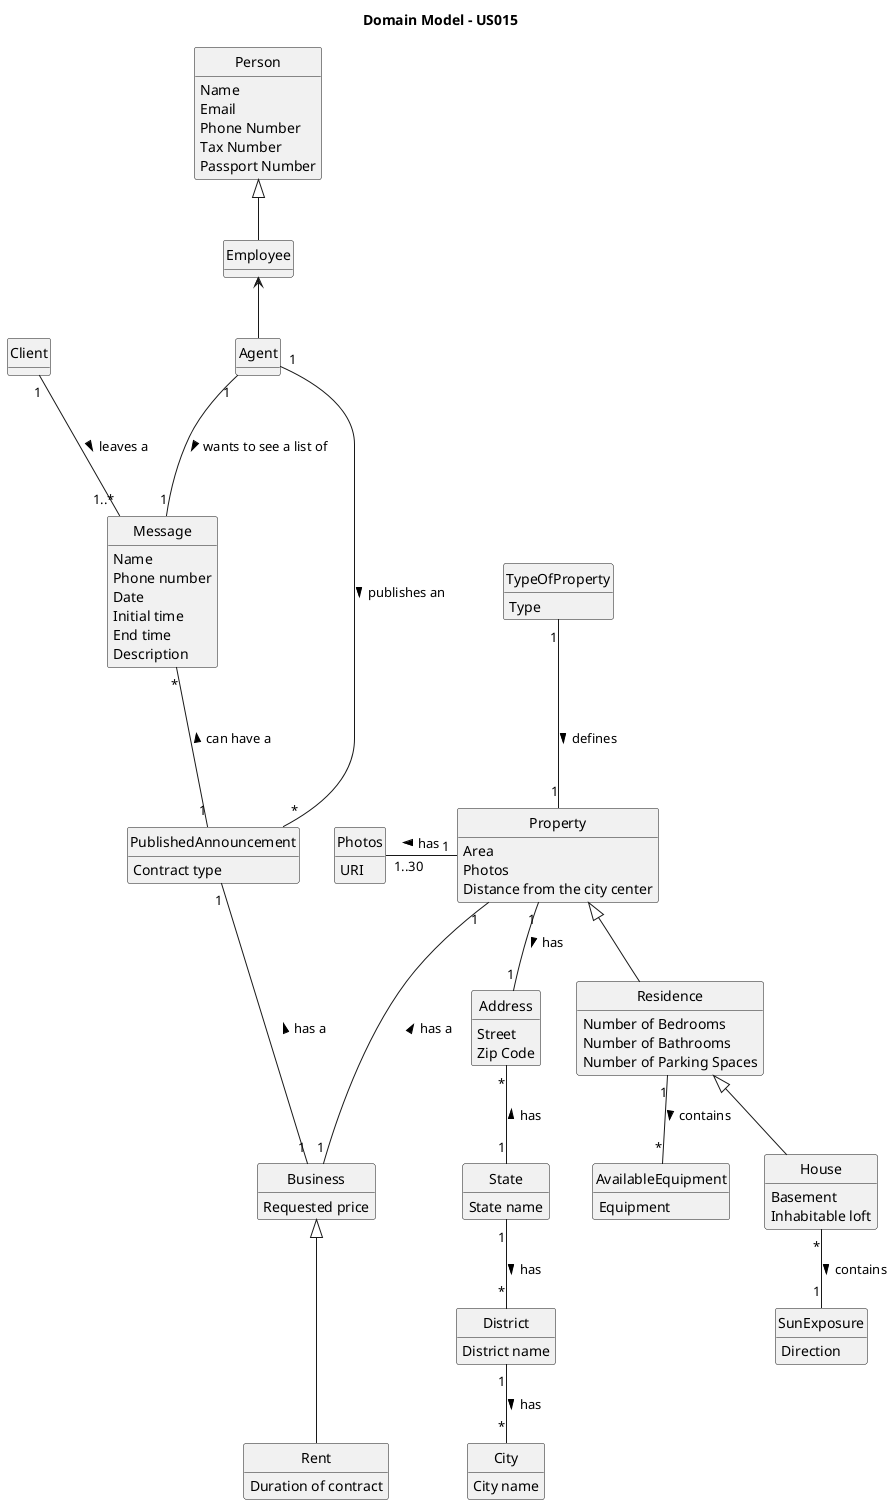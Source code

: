 @startuml
skinparam monochrome true
skinparam packageStyle rectangle
skinparam shadowing false

'left to right direction

skinparam classAttributeIconSize 0

hide circle
hide methods

title Domain Model - US015

 class Agent{
 }

 class Message{
     Name
     Phone number
     Date
     Initial time
     End time
     Description
 }

 class Employee{
 }

 class Person{
 Name
 Email
 Phone Number
 Tax Number
 Passport Number
 }


 class Address {
     Street
     Zip Code
 }

 class City {
     City name
 }

 class District {
     District name
 }

 class State {
     State name
 }

 State "1" -down- "*" District: has >
 District "1" -down- "*" City: has >
 Address "*" -down- "1" State: has <
class Client {

 }


 class Residence {
     Number of Bedrooms
     Number of Bathrooms
     Number of Parking Spaces
 }

 class Property {
     Area
     Photos
     Distance from the city center
 }

 class TypeOfProperty{
     Type
 }

 class Photos {
     URI
 }

 class House {
     Basement
     Inhabitable loft
 }

 class SunExposure {
     Direction
 }

 class AvailableEquipment {
     Equipment
 }

 Residence <|-down- House
 Property <|-down- Residence
 Property "1" -left-- "1..30" Photos: has >
 SunExposure "1" -up- "*" House: contains <
 Address "1" -up- "1" Property: has <
 AvailableEquipment "*" -up- "1" Residence: contains <
 TypeOfProperty "1" -down-- "1" Property: defines >


 class Rent {
     Duration of contract
 }

 class Business {
     Requested price
 }

 class PublishedAnnouncement {
     Contract type
 }


 Property "1" --- "1" Business: has a <
 PublishedAnnouncement "1" --- "1" Business: has a <
 Business <|--- Rent
 Message "*" --- "1" PublishedAnnouncement: can have a <
   Client "1" --- "1..*" Message: leaves a >
   Agent "1" --- "*" PublishedAnnouncement: publishes an >

Agent "1" --- "1" Message: wants to see a list of >
Person <|-- Employee
Employee <-- Agent
@enduml
